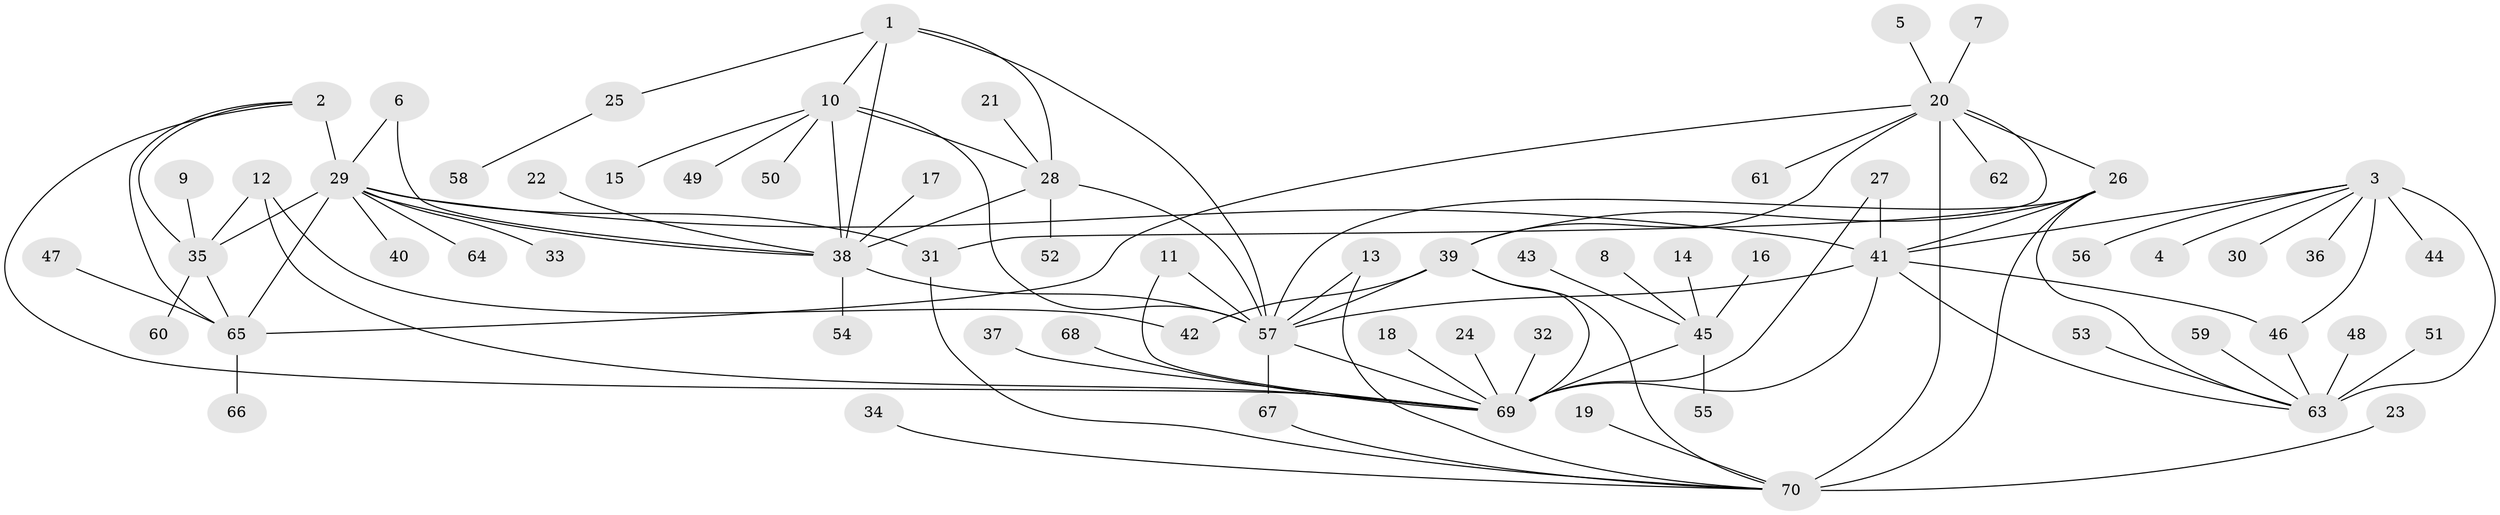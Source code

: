 // original degree distribution, {7: 0.05, 10: 0.02857142857142857, 9: 0.05714285714285714, 12: 0.007142857142857143, 11: 0.02857142857142857, 13: 0.02857142857142857, 8: 0.02857142857142857, 6: 0.014285714285714285, 14: 0.007142857142857143, 1: 0.5642857142857143, 3: 0.02857142857142857, 2: 0.15, 4: 0.007142857142857143}
// Generated by graph-tools (version 1.1) at 2025/02/03/09/25 03:02:32]
// undirected, 70 vertices, 101 edges
graph export_dot {
graph [start="1"]
  node [color=gray90,style=filled];
  1;
  2;
  3;
  4;
  5;
  6;
  7;
  8;
  9;
  10;
  11;
  12;
  13;
  14;
  15;
  16;
  17;
  18;
  19;
  20;
  21;
  22;
  23;
  24;
  25;
  26;
  27;
  28;
  29;
  30;
  31;
  32;
  33;
  34;
  35;
  36;
  37;
  38;
  39;
  40;
  41;
  42;
  43;
  44;
  45;
  46;
  47;
  48;
  49;
  50;
  51;
  52;
  53;
  54;
  55;
  56;
  57;
  58;
  59;
  60;
  61;
  62;
  63;
  64;
  65;
  66;
  67;
  68;
  69;
  70;
  1 -- 10 [weight=2.0];
  1 -- 25 [weight=1.0];
  1 -- 28 [weight=1.0];
  1 -- 38 [weight=1.0];
  1 -- 57 [weight=2.0];
  2 -- 29 [weight=4.0];
  2 -- 35 [weight=1.0];
  2 -- 65 [weight=1.0];
  2 -- 69 [weight=1.0];
  3 -- 4 [weight=1.0];
  3 -- 30 [weight=1.0];
  3 -- 36 [weight=1.0];
  3 -- 41 [weight=4.0];
  3 -- 44 [weight=1.0];
  3 -- 46 [weight=4.0];
  3 -- 56 [weight=1.0];
  3 -- 63 [weight=4.0];
  5 -- 20 [weight=1.0];
  6 -- 29 [weight=1.0];
  6 -- 38 [weight=1.0];
  7 -- 20 [weight=1.0];
  8 -- 45 [weight=1.0];
  9 -- 35 [weight=1.0];
  10 -- 15 [weight=1.0];
  10 -- 28 [weight=2.0];
  10 -- 38 [weight=2.0];
  10 -- 49 [weight=1.0];
  10 -- 50 [weight=1.0];
  10 -- 57 [weight=4.0];
  11 -- 57 [weight=1.0];
  11 -- 69 [weight=1.0];
  12 -- 35 [weight=1.0];
  12 -- 42 [weight=1.0];
  12 -- 69 [weight=1.0];
  13 -- 57 [weight=1.0];
  13 -- 70 [weight=1.0];
  14 -- 45 [weight=1.0];
  16 -- 45 [weight=1.0];
  17 -- 38 [weight=1.0];
  18 -- 69 [weight=1.0];
  19 -- 70 [weight=1.0];
  20 -- 26 [weight=1.0];
  20 -- 31 [weight=1.0];
  20 -- 39 [weight=1.0];
  20 -- 61 [weight=1.0];
  20 -- 62 [weight=1.0];
  20 -- 65 [weight=1.0];
  20 -- 70 [weight=4.0];
  21 -- 28 [weight=1.0];
  22 -- 38 [weight=1.0];
  23 -- 70 [weight=1.0];
  24 -- 69 [weight=1.0];
  25 -- 58 [weight=1.0];
  26 -- 39 [weight=1.0];
  26 -- 41 [weight=2.0];
  26 -- 57 [weight=1.0];
  26 -- 63 [weight=1.0];
  26 -- 70 [weight=4.0];
  27 -- 41 [weight=1.0];
  27 -- 69 [weight=1.0];
  28 -- 38 [weight=1.0];
  28 -- 52 [weight=1.0];
  28 -- 57 [weight=2.0];
  29 -- 31 [weight=1.0];
  29 -- 33 [weight=1.0];
  29 -- 35 [weight=4.0];
  29 -- 38 [weight=1.0];
  29 -- 40 [weight=1.0];
  29 -- 41 [weight=1.0];
  29 -- 64 [weight=1.0];
  29 -- 65 [weight=4.0];
  31 -- 70 [weight=1.0];
  32 -- 69 [weight=1.0];
  34 -- 70 [weight=1.0];
  35 -- 60 [weight=1.0];
  35 -- 65 [weight=1.0];
  37 -- 69 [weight=1.0];
  38 -- 54 [weight=1.0];
  38 -- 57 [weight=2.0];
  39 -- 42 [weight=1.0];
  39 -- 57 [weight=1.0];
  39 -- 69 [weight=1.0];
  39 -- 70 [weight=4.0];
  41 -- 46 [weight=1.0];
  41 -- 57 [weight=1.0];
  41 -- 63 [weight=1.0];
  41 -- 69 [weight=1.0];
  43 -- 45 [weight=1.0];
  45 -- 55 [weight=1.0];
  45 -- 69 [weight=10.0];
  46 -- 63 [weight=1.0];
  47 -- 65 [weight=1.0];
  48 -- 63 [weight=1.0];
  51 -- 63 [weight=1.0];
  53 -- 63 [weight=1.0];
  57 -- 67 [weight=1.0];
  57 -- 69 [weight=1.0];
  59 -- 63 [weight=1.0];
  65 -- 66 [weight=1.0];
  67 -- 70 [weight=1.0];
  68 -- 69 [weight=1.0];
}
